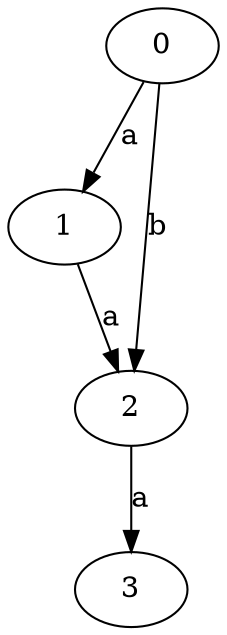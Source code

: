 digraph G {
 0 -> 1 [label="a"];
 0 -> 2 [label="b"];
 1 -> 2 [label="a"];
 2 -> 3 [label="a"];
 0 [label="0"];
 1 [label="1"];
 2 [label="2"];
 3 [label="3"];
}
